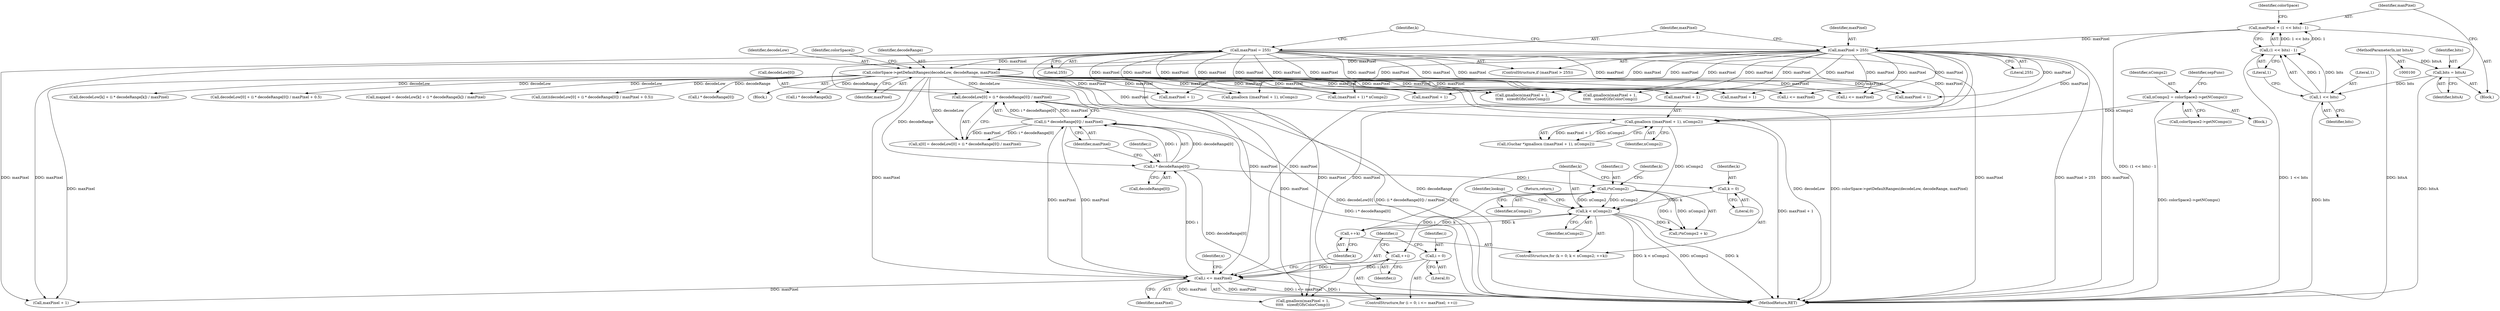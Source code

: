 digraph "0_poppler_7b2d314a61fd0e12f47c62996cb49ec0d1ba747a_4@array" {
"1000448" [label="(Call,decodeLow[0] + (i * decodeRange[0]) / maxPixel)"];
"1000163" [label="(Call,colorSpace->getDefaultRanges(decodeLow, decodeRange, maxPixel))"];
"1000139" [label="(Call,maxPixel = 255)"];
"1000136" [label="(Call,maxPixel > 255)"];
"1000125" [label="(Call,maxPixel = (1 << bits) - 1)"];
"1000127" [label="(Call,(1 << bits) - 1)"];
"1000128" [label="(Call,1 << bits)"];
"1000122" [label="(Call,bits = bitsA)"];
"1000101" [label="(MethodParameterIn,int bitsA)"];
"1000452" [label="(Call,(i * decodeRange[0]) / maxPixel)"];
"1000453" [label="(Call,i * decodeRange[0])"];
"1000438" [label="(Call,i <= maxPixel)"];
"1000441" [label="(Call,++i)"];
"1000476" [label="(Call,i*nComps2)"];
"1000416" [label="(Call,k < nComps2)"];
"1000419" [label="(Call,++k)"];
"1000413" [label="(Call,k = 0)"];
"1000407" [label="(Call,gmallocn ((maxPixel + 1), nComps2))"];
"1000397" [label="(Call,nComps2 = colorSpace2->getNComps())"];
"1000435" [label="(Call,i = 0)"];
"1000494" [label="(Call,maxPixel + 1)"];
"1000453" [label="(Call,i * decodeRange[0])"];
"1000401" [label="(Identifier,sepFunc)"];
"1000515" [label="(Call,maxPixel + 1)"];
"1000477" [label="(Identifier,i)"];
"1000449" [label="(Call,decodeLow[0])"];
"1000475" [label="(Call,i*nComps2 + k)"];
"1000127" [label="(Call,(1 << bits) - 1)"];
"1000293" [label="(Call,gmallocn(maxPixel + 1,\n \t\t\t\t\t   sizeof(GfxColorComp)))"];
"1000514" [label="(Call,gmallocn(maxPixel + 1,\n\t\t\t\t\t   sizeof(GfxColorComp)))"];
"1000137" [label="(Identifier,maxPixel)"];
"1000131" [label="(Literal,1)"];
"1000128" [label="(Call,1 << bits)"];
"1000532" [label="(Call,decodeLow[k] + (i * decodeRange[k]) / maxPixel)"];
"1000313" [label="(Call,decodeLow[0] + (i * decodeRange[0]) / maxPixel + 0.5)"];
"1000594" [label="(MethodReturn,RET)"];
"1000415" [label="(Literal,0)"];
"1000444" [label="(Call,x[0] = decodeLow[0] + (i * decodeRange[0]) / maxPixel)"];
"1000139" [label="(Call,maxPixel = 255)"];
"1000122" [label="(Call,bits = bitsA)"];
"1000436" [label="(Identifier,i)"];
"1000104" [label="(Block,)"];
"1000479" [label="(Identifier,k)"];
"1000418" [label="(Identifier,nComps2)"];
"1000437" [label="(Literal,0)"];
"1000530" [label="(Call,mapped = decodeLow[k] + (i * decodeRange[k]) / maxPixel)"];
"1000125" [label="(Call,maxPixel = (1 << bits) - 1)"];
"1000455" [label="(Call,decodeRange[0])"];
"1000454" [label="(Identifier,i)"];
"1000101" [label="(MethodParameterIn,int bitsA)"];
"1000405" [label="(Call,(Guchar *)gmallocn ((maxPixel + 1), nComps2))"];
"1000435" [label="(Call,i = 0)"];
"1000136" [label="(Call,maxPixel > 255)"];
"1000478" [label="(Identifier,nComps2)"];
"1000144" [label="(Identifier,k)"];
"1000413" [label="(Call,k = 0)"];
"1000236" [label="(Identifier,colorSpace2)"];
"1000311" [label="(Call,(int)(decodeLow[0] + (i * decodeRange[0]) / maxPixel + 0.5))"];
"1000319" [label="(Call,i * decodeRange[0])"];
"1000428" [label="(Call,gmallocn(maxPixel + 1,\n\t\t\t\t\t   sizeof(GfxColorComp)))"];
"1000434" [label="(ControlStructure,for (i = 0; i <= maxPixel; ++i))"];
"1000159" [label="(Block,)"];
"1000493" [label="(Call,gmallocn ((maxPixel + 1), nComps))"];
"1000165" [label="(Identifier,decodeRange)"];
"1000164" [label="(Identifier,decodeLow)"];
"1000126" [label="(Identifier,maxPixel)"];
"1000438" [label="(Call,i <= maxPixel)"];
"1000448" [label="(Call,decodeLow[0] + (i * decodeRange[0]) / maxPixel)"];
"1000140" [label="(Identifier,maxPixel)"];
"1000446" [label="(Identifier,x)"];
"1000417" [label="(Identifier,k)"];
"1000130" [label="(Identifier,bits)"];
"1000439" [label="(Identifier,i)"];
"1000537" [label="(Call,i * decodeRange[k])"];
"1000166" [label="(Identifier,maxPixel)"];
"1000133" [label="(Identifier,colorSpace)"];
"1000141" [label="(Literal,255)"];
"1000407" [label="(Call,gmallocn ((maxPixel + 1), nComps2))"];
"1000129" [label="(Literal,1)"];
"1000411" [label="(Identifier,nComps2)"];
"1000408" [label="(Call,maxPixel + 1)"];
"1000419" [label="(Call,++k)"];
"1000272" [label="(Call,(maxPixel + 1) * nComps2)"];
"1000294" [label="(Call,maxPixel + 1)"];
"1000442" [label="(Identifier,i)"];
"1000584" [label="(Return,return;)"];
"1000397" [label="(Call,nComps2 = colorSpace2->getNComps())"];
"1000429" [label="(Call,maxPixel + 1)"];
"1000399" [label="(Call,colorSpace2->getNComps())"];
"1000420" [label="(Identifier,k)"];
"1000452" [label="(Call,(i * decodeRange[0]) / maxPixel)"];
"1000476" [label="(Call,i*nComps2)"];
"1000138" [label="(Literal,255)"];
"1000163" [label="(Call,colorSpace->getDefaultRanges(decodeLow, decodeRange, maxPixel))"];
"1000303" [label="(Call,i <= maxPixel)"];
"1000124" [label="(Identifier,bitsA)"];
"1000440" [label="(Identifier,maxPixel)"];
"1000135" [label="(ControlStructure,if (maxPixel > 255))"];
"1000123" [label="(Identifier,bits)"];
"1000424" [label="(Identifier,lookup)"];
"1000388" [label="(Block,)"];
"1000398" [label="(Identifier,nComps2)"];
"1000441" [label="(Call,++i)"];
"1000524" [label="(Call,i <= maxPixel)"];
"1000273" [label="(Call,maxPixel + 1)"];
"1000458" [label="(Identifier,maxPixel)"];
"1000414" [label="(Identifier,k)"];
"1000416" [label="(Call,k < nComps2)"];
"1000412" [label="(ControlStructure,for (k = 0; k < nComps2; ++k))"];
"1000448" -> "1000444"  [label="AST: "];
"1000448" -> "1000452"  [label="CFG: "];
"1000449" -> "1000448"  [label="AST: "];
"1000452" -> "1000448"  [label="AST: "];
"1000444" -> "1000448"  [label="CFG: "];
"1000448" -> "1000594"  [label="DDG: (i * decodeRange[0]) / maxPixel"];
"1000448" -> "1000594"  [label="DDG: decodeLow[0]"];
"1000163" -> "1000448"  [label="DDG: decodeLow"];
"1000452" -> "1000448"  [label="DDG: i * decodeRange[0]"];
"1000452" -> "1000448"  [label="DDG: maxPixel"];
"1000163" -> "1000159"  [label="AST: "];
"1000163" -> "1000166"  [label="CFG: "];
"1000164" -> "1000163"  [label="AST: "];
"1000165" -> "1000163"  [label="AST: "];
"1000166" -> "1000163"  [label="AST: "];
"1000236" -> "1000163"  [label="CFG: "];
"1000163" -> "1000594"  [label="DDG: decodeLow"];
"1000163" -> "1000594"  [label="DDG: colorSpace->getDefaultRanges(decodeLow, decodeRange, maxPixel)"];
"1000163" -> "1000594"  [label="DDG: decodeRange"];
"1000139" -> "1000163"  [label="DDG: maxPixel"];
"1000136" -> "1000163"  [label="DDG: maxPixel"];
"1000163" -> "1000272"  [label="DDG: maxPixel"];
"1000163" -> "1000273"  [label="DDG: maxPixel"];
"1000163" -> "1000293"  [label="DDG: maxPixel"];
"1000163" -> "1000294"  [label="DDG: maxPixel"];
"1000163" -> "1000303"  [label="DDG: maxPixel"];
"1000163" -> "1000311"  [label="DDG: decodeLow"];
"1000163" -> "1000313"  [label="DDG: decodeLow"];
"1000163" -> "1000319"  [label="DDG: decodeRange"];
"1000163" -> "1000407"  [label="DDG: maxPixel"];
"1000163" -> "1000408"  [label="DDG: maxPixel"];
"1000163" -> "1000428"  [label="DDG: maxPixel"];
"1000163" -> "1000429"  [label="DDG: maxPixel"];
"1000163" -> "1000438"  [label="DDG: maxPixel"];
"1000163" -> "1000444"  [label="DDG: decodeLow"];
"1000163" -> "1000453"  [label="DDG: decodeRange"];
"1000163" -> "1000493"  [label="DDG: maxPixel"];
"1000163" -> "1000494"  [label="DDG: maxPixel"];
"1000163" -> "1000514"  [label="DDG: maxPixel"];
"1000163" -> "1000515"  [label="DDG: maxPixel"];
"1000163" -> "1000524"  [label="DDG: maxPixel"];
"1000163" -> "1000530"  [label="DDG: decodeLow"];
"1000163" -> "1000532"  [label="DDG: decodeLow"];
"1000163" -> "1000537"  [label="DDG: decodeRange"];
"1000139" -> "1000135"  [label="AST: "];
"1000139" -> "1000141"  [label="CFG: "];
"1000140" -> "1000139"  [label="AST: "];
"1000141" -> "1000139"  [label="AST: "];
"1000144" -> "1000139"  [label="CFG: "];
"1000139" -> "1000594"  [label="DDG: maxPixel"];
"1000139" -> "1000272"  [label="DDG: maxPixel"];
"1000139" -> "1000273"  [label="DDG: maxPixel"];
"1000139" -> "1000293"  [label="DDG: maxPixel"];
"1000139" -> "1000294"  [label="DDG: maxPixel"];
"1000139" -> "1000303"  [label="DDG: maxPixel"];
"1000139" -> "1000407"  [label="DDG: maxPixel"];
"1000139" -> "1000408"  [label="DDG: maxPixel"];
"1000139" -> "1000428"  [label="DDG: maxPixel"];
"1000139" -> "1000429"  [label="DDG: maxPixel"];
"1000139" -> "1000438"  [label="DDG: maxPixel"];
"1000139" -> "1000493"  [label="DDG: maxPixel"];
"1000139" -> "1000494"  [label="DDG: maxPixel"];
"1000139" -> "1000514"  [label="DDG: maxPixel"];
"1000139" -> "1000515"  [label="DDG: maxPixel"];
"1000139" -> "1000524"  [label="DDG: maxPixel"];
"1000136" -> "1000135"  [label="AST: "];
"1000136" -> "1000138"  [label="CFG: "];
"1000137" -> "1000136"  [label="AST: "];
"1000138" -> "1000136"  [label="AST: "];
"1000140" -> "1000136"  [label="CFG: "];
"1000144" -> "1000136"  [label="CFG: "];
"1000136" -> "1000594"  [label="DDG: maxPixel > 255"];
"1000136" -> "1000594"  [label="DDG: maxPixel"];
"1000125" -> "1000136"  [label="DDG: maxPixel"];
"1000136" -> "1000272"  [label="DDG: maxPixel"];
"1000136" -> "1000273"  [label="DDG: maxPixel"];
"1000136" -> "1000293"  [label="DDG: maxPixel"];
"1000136" -> "1000294"  [label="DDG: maxPixel"];
"1000136" -> "1000303"  [label="DDG: maxPixel"];
"1000136" -> "1000407"  [label="DDG: maxPixel"];
"1000136" -> "1000408"  [label="DDG: maxPixel"];
"1000136" -> "1000428"  [label="DDG: maxPixel"];
"1000136" -> "1000429"  [label="DDG: maxPixel"];
"1000136" -> "1000438"  [label="DDG: maxPixel"];
"1000136" -> "1000493"  [label="DDG: maxPixel"];
"1000136" -> "1000494"  [label="DDG: maxPixel"];
"1000136" -> "1000514"  [label="DDG: maxPixel"];
"1000136" -> "1000515"  [label="DDG: maxPixel"];
"1000136" -> "1000524"  [label="DDG: maxPixel"];
"1000125" -> "1000104"  [label="AST: "];
"1000125" -> "1000127"  [label="CFG: "];
"1000126" -> "1000125"  [label="AST: "];
"1000127" -> "1000125"  [label="AST: "];
"1000133" -> "1000125"  [label="CFG: "];
"1000125" -> "1000594"  [label="DDG: (1 << bits) - 1"];
"1000127" -> "1000125"  [label="DDG: 1 << bits"];
"1000127" -> "1000125"  [label="DDG: 1"];
"1000127" -> "1000131"  [label="CFG: "];
"1000128" -> "1000127"  [label="AST: "];
"1000131" -> "1000127"  [label="AST: "];
"1000127" -> "1000594"  [label="DDG: 1 << bits"];
"1000128" -> "1000127"  [label="DDG: 1"];
"1000128" -> "1000127"  [label="DDG: bits"];
"1000128" -> "1000130"  [label="CFG: "];
"1000129" -> "1000128"  [label="AST: "];
"1000130" -> "1000128"  [label="AST: "];
"1000131" -> "1000128"  [label="CFG: "];
"1000128" -> "1000594"  [label="DDG: bits"];
"1000122" -> "1000128"  [label="DDG: bits"];
"1000122" -> "1000104"  [label="AST: "];
"1000122" -> "1000124"  [label="CFG: "];
"1000123" -> "1000122"  [label="AST: "];
"1000124" -> "1000122"  [label="AST: "];
"1000126" -> "1000122"  [label="CFG: "];
"1000122" -> "1000594"  [label="DDG: bitsA"];
"1000101" -> "1000122"  [label="DDG: bitsA"];
"1000101" -> "1000100"  [label="AST: "];
"1000101" -> "1000594"  [label="DDG: bitsA"];
"1000452" -> "1000458"  [label="CFG: "];
"1000453" -> "1000452"  [label="AST: "];
"1000458" -> "1000452"  [label="AST: "];
"1000452" -> "1000594"  [label="DDG: i * decodeRange[0]"];
"1000452" -> "1000438"  [label="DDG: maxPixel"];
"1000452" -> "1000444"  [label="DDG: i * decodeRange[0]"];
"1000452" -> "1000444"  [label="DDG: maxPixel"];
"1000453" -> "1000452"  [label="DDG: i"];
"1000453" -> "1000452"  [label="DDG: decodeRange[0]"];
"1000438" -> "1000452"  [label="DDG: maxPixel"];
"1000453" -> "1000455"  [label="CFG: "];
"1000454" -> "1000453"  [label="AST: "];
"1000455" -> "1000453"  [label="AST: "];
"1000458" -> "1000453"  [label="CFG: "];
"1000453" -> "1000594"  [label="DDG: decodeRange[0]"];
"1000438" -> "1000453"  [label="DDG: i"];
"1000453" -> "1000476"  [label="DDG: i"];
"1000438" -> "1000434"  [label="AST: "];
"1000438" -> "1000440"  [label="CFG: "];
"1000439" -> "1000438"  [label="AST: "];
"1000440" -> "1000438"  [label="AST: "];
"1000446" -> "1000438"  [label="CFG: "];
"1000420" -> "1000438"  [label="CFG: "];
"1000438" -> "1000594"  [label="DDG: maxPixel"];
"1000438" -> "1000594"  [label="DDG: i <= maxPixel"];
"1000438" -> "1000594"  [label="DDG: i"];
"1000438" -> "1000428"  [label="DDG: maxPixel"];
"1000438" -> "1000429"  [label="DDG: maxPixel"];
"1000441" -> "1000438"  [label="DDG: i"];
"1000435" -> "1000438"  [label="DDG: i"];
"1000441" -> "1000434"  [label="AST: "];
"1000441" -> "1000442"  [label="CFG: "];
"1000442" -> "1000441"  [label="AST: "];
"1000439" -> "1000441"  [label="CFG: "];
"1000476" -> "1000441"  [label="DDG: i"];
"1000476" -> "1000475"  [label="AST: "];
"1000476" -> "1000478"  [label="CFG: "];
"1000477" -> "1000476"  [label="AST: "];
"1000478" -> "1000476"  [label="AST: "];
"1000479" -> "1000476"  [label="CFG: "];
"1000476" -> "1000416"  [label="DDG: nComps2"];
"1000476" -> "1000475"  [label="DDG: i"];
"1000476" -> "1000475"  [label="DDG: nComps2"];
"1000416" -> "1000476"  [label="DDG: nComps2"];
"1000416" -> "1000412"  [label="AST: "];
"1000416" -> "1000418"  [label="CFG: "];
"1000417" -> "1000416"  [label="AST: "];
"1000418" -> "1000416"  [label="AST: "];
"1000424" -> "1000416"  [label="CFG: "];
"1000584" -> "1000416"  [label="CFG: "];
"1000416" -> "1000594"  [label="DDG: k < nComps2"];
"1000416" -> "1000594"  [label="DDG: nComps2"];
"1000416" -> "1000594"  [label="DDG: k"];
"1000419" -> "1000416"  [label="DDG: k"];
"1000413" -> "1000416"  [label="DDG: k"];
"1000407" -> "1000416"  [label="DDG: nComps2"];
"1000416" -> "1000419"  [label="DDG: k"];
"1000416" -> "1000475"  [label="DDG: k"];
"1000419" -> "1000412"  [label="AST: "];
"1000419" -> "1000420"  [label="CFG: "];
"1000420" -> "1000419"  [label="AST: "];
"1000417" -> "1000419"  [label="CFG: "];
"1000413" -> "1000412"  [label="AST: "];
"1000413" -> "1000415"  [label="CFG: "];
"1000414" -> "1000413"  [label="AST: "];
"1000415" -> "1000413"  [label="AST: "];
"1000417" -> "1000413"  [label="CFG: "];
"1000407" -> "1000405"  [label="AST: "];
"1000407" -> "1000411"  [label="CFG: "];
"1000408" -> "1000407"  [label="AST: "];
"1000411" -> "1000407"  [label="AST: "];
"1000405" -> "1000407"  [label="CFG: "];
"1000407" -> "1000594"  [label="DDG: maxPixel + 1"];
"1000407" -> "1000405"  [label="DDG: maxPixel + 1"];
"1000407" -> "1000405"  [label="DDG: nComps2"];
"1000397" -> "1000407"  [label="DDG: nComps2"];
"1000397" -> "1000388"  [label="AST: "];
"1000397" -> "1000399"  [label="CFG: "];
"1000398" -> "1000397"  [label="AST: "];
"1000399" -> "1000397"  [label="AST: "];
"1000401" -> "1000397"  [label="CFG: "];
"1000397" -> "1000594"  [label="DDG: colorSpace2->getNComps()"];
"1000435" -> "1000434"  [label="AST: "];
"1000435" -> "1000437"  [label="CFG: "];
"1000436" -> "1000435"  [label="AST: "];
"1000437" -> "1000435"  [label="AST: "];
"1000439" -> "1000435"  [label="CFG: "];
}
